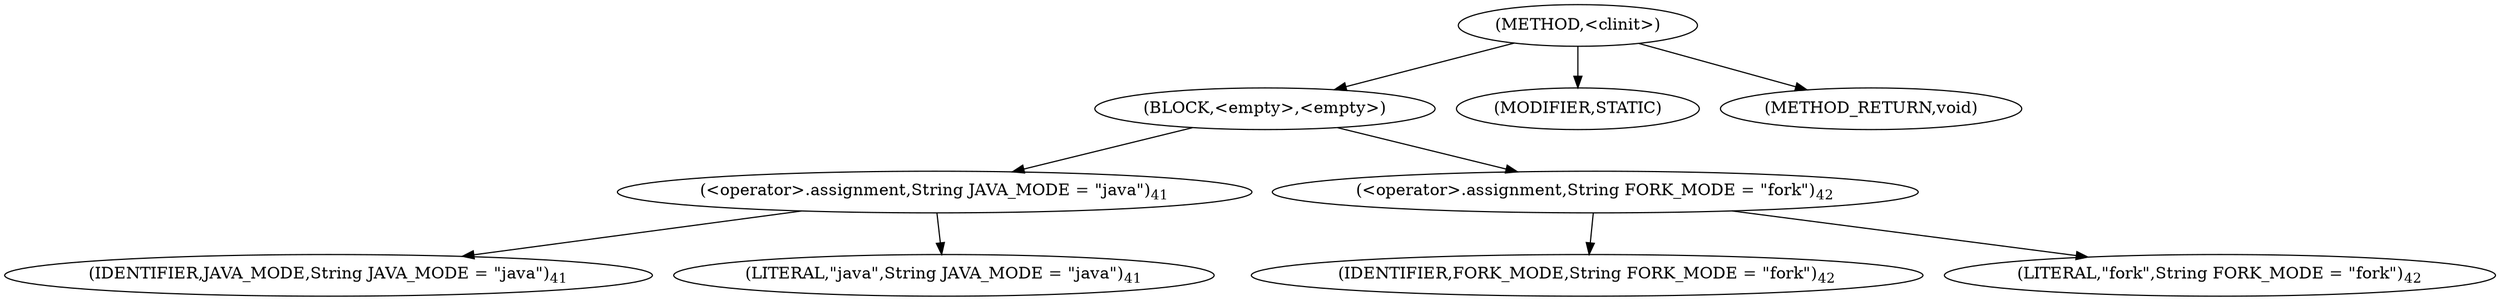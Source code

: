 digraph "&lt;clinit&gt;" {  
"724" [label = <(METHOD,&lt;clinit&gt;)> ]
"725" [label = <(BLOCK,&lt;empty&gt;,&lt;empty&gt;)> ]
"726" [label = <(&lt;operator&gt;.assignment,String JAVA_MODE = &quot;java&quot;)<SUB>41</SUB>> ]
"727" [label = <(IDENTIFIER,JAVA_MODE,String JAVA_MODE = &quot;java&quot;)<SUB>41</SUB>> ]
"728" [label = <(LITERAL,&quot;java&quot;,String JAVA_MODE = &quot;java&quot;)<SUB>41</SUB>> ]
"729" [label = <(&lt;operator&gt;.assignment,String FORK_MODE = &quot;fork&quot;)<SUB>42</SUB>> ]
"730" [label = <(IDENTIFIER,FORK_MODE,String FORK_MODE = &quot;fork&quot;)<SUB>42</SUB>> ]
"731" [label = <(LITERAL,&quot;fork&quot;,String FORK_MODE = &quot;fork&quot;)<SUB>42</SUB>> ]
"732" [label = <(MODIFIER,STATIC)> ]
"733" [label = <(METHOD_RETURN,void)> ]
  "724" -> "725" 
  "724" -> "732" 
  "724" -> "733" 
  "725" -> "726" 
  "725" -> "729" 
  "726" -> "727" 
  "726" -> "728" 
  "729" -> "730" 
  "729" -> "731" 
}

